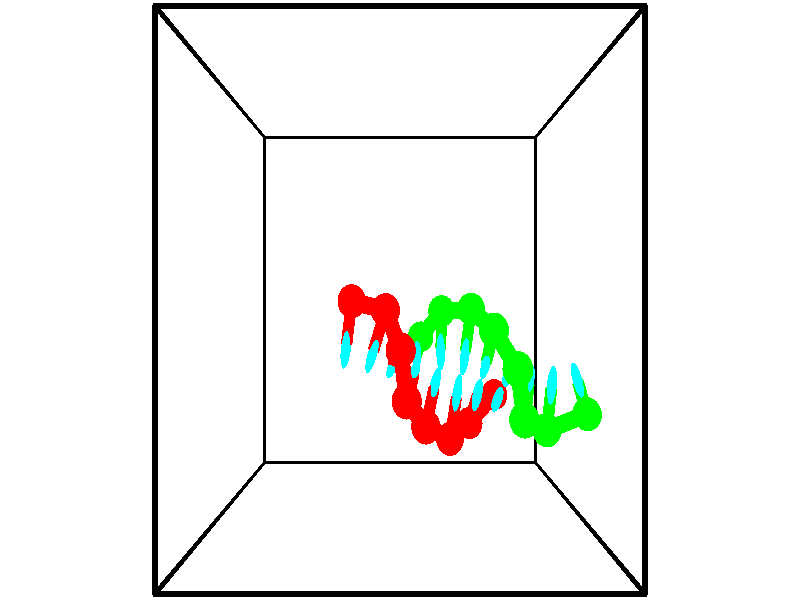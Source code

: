 // switches for output
#declare DRAW_BASES = 1; // possible values are 0, 1; only relevant for DNA ribbons
#declare DRAW_BASES_TYPE = 3; // possible values are 1, 2, 3; only relevant for DNA ribbons
#declare DRAW_FOG = 0; // set to 1 to enable fog

#include "colors.inc"

#include "transforms.inc"
background { rgb <1, 1, 1>}

#default {
   normal{
       ripples 0.25
       frequency 0.20
       turbulence 0.2
       lambda 5
   }
	finish {
		phong 0.1
		phong_size 40.
	}
}

// original window dimensions: 1024x640


// camera settings

camera {
	sky <-0, 1, 0>
	up <-0, 1, 0>
	right 1.6 * <1, 0, 0>
	location <2.5, 2.5, 11.1562>
	look_at <2.5, 2.5, 2.5>
	direction <0, 0, -8.6562>
	angle 67.0682
}


# declare cpy_camera_pos = <2.5, 2.5, 11.1562>;
# if (DRAW_FOG = 1)
fog {
	fog_type 2
	up vnormalize(cpy_camera_pos)
	color rgbt<1,1,1,0.3>
	distance 1e-5
	fog_alt 3e-3
	fog_offset 4
}
# end


// LIGHTS

# declare lum = 6;
global_settings {
	ambient_light rgb lum * <0.05, 0.05, 0.05>
	max_trace_level 15
}# declare cpy_direct_light_amount = 0.25;
light_source
{	1000 * <-1, -1, 1>,
	rgb lum * cpy_direct_light_amount
	parallel
}

light_source
{	1000 * <1, 1, -1>,
	rgb lum * cpy_direct_light_amount
	parallel
}

// strand 0

// nucleotide -1

// particle -1
sphere {
	<1.649326, 2.481539, 0.506185> 0.250000
	pigment { color rgbt <1,0,0,0> }
	no_shadow
}
cylinder {
	<1.591465, 2.085747, 0.505629>,  <1.556749, 1.848271, 0.505294>, 0.100000
	pigment { color rgbt <1,0,0,0> }
	no_shadow
}
cylinder {
	<1.591465, 2.085747, 0.505629>,  <1.649326, 2.481539, 0.506185>, 0.100000
	pigment { color rgbt <1,0,0,0> }
	no_shadow
}

// particle -1
sphere {
	<1.591465, 2.085747, 0.505629> 0.100000
	pigment { color rgbt <1,0,0,0> }
	no_shadow
}
sphere {
	0, 1
	scale<0.080000,0.200000,0.300000>
	matrix <0.982128, -0.143748, 0.121499,
		-0.120421, 0.016208, 0.992591,
		-0.144652, -0.989482, -0.001392,
		1.548069, 1.788902, 0.505211>
	pigment { color rgbt <0,1,1,0> }
	no_shadow
}
cylinder {
	<2.250374, 2.349693, 0.672472>,  <1.649326, 2.481539, 0.506185>, 0.130000
	pigment { color rgbt <1,0,0,0> }
	no_shadow
}

// nucleotide -1

// particle -1
sphere {
	<2.250374, 2.349693, 0.672472> 0.250000
	pigment { color rgbt <1,0,0,0> }
	no_shadow
}
cylinder {
	<2.115128, 1.982460, 0.589716>,  <2.033979, 1.762120, 0.540062>, 0.100000
	pigment { color rgbt <1,0,0,0> }
	no_shadow
}
cylinder {
	<2.115128, 1.982460, 0.589716>,  <2.250374, 2.349693, 0.672472>, 0.100000
	pigment { color rgbt <1,0,0,0> }
	no_shadow
}

// particle -1
sphere {
	<2.115128, 1.982460, 0.589716> 0.100000
	pigment { color rgbt <1,0,0,0> }
	no_shadow
}
sphere {
	0, 1
	scale<0.080000,0.200000,0.300000>
	matrix <0.939965, -0.318636, -0.122212,
		0.046278, -0.235791, 0.970701,
		-0.338117, -0.918081, -0.206890,
		2.013692, 1.707036, 0.527649>
	pigment { color rgbt <0,1,1,0> }
	no_shadow
}
cylinder {
	<2.511255, 1.804436, 1.149643>,  <2.250374, 2.349693, 0.672472>, 0.130000
	pigment { color rgbt <1,0,0,0> }
	no_shadow
}

// nucleotide -1

// particle -1
sphere {
	<2.511255, 1.804436, 1.149643> 0.250000
	pigment { color rgbt <1,0,0,0> }
	no_shadow
}
cylinder {
	<2.435211, 1.655334, 0.786345>,  <2.389585, 1.565874, 0.568365>, 0.100000
	pigment { color rgbt <1,0,0,0> }
	no_shadow
}
cylinder {
	<2.435211, 1.655334, 0.786345>,  <2.511255, 1.804436, 1.149643>, 0.100000
	pigment { color rgbt <1,0,0,0> }
	no_shadow
}

// particle -1
sphere {
	<2.435211, 1.655334, 0.786345> 0.100000
	pigment { color rgbt <1,0,0,0> }
	no_shadow
}
sphere {
	0, 1
	scale<0.080000,0.200000,0.300000>
	matrix <0.895466, -0.445104, -0.004759,
		-0.402490, -0.814209, 0.418407,
		-0.190109, -0.372754, -0.908247,
		2.378178, 1.543508, 0.513870>
	pigment { color rgbt <0,1,1,0> }
	no_shadow
}
cylinder {
	<2.611714, 1.096673, 1.116577>,  <2.511255, 1.804436, 1.149643>, 0.130000
	pigment { color rgbt <1,0,0,0> }
	no_shadow
}

// nucleotide -1

// particle -1
sphere {
	<2.611714, 1.096673, 1.116577> 0.250000
	pigment { color rgbt <1,0,0,0> }
	no_shadow
}
cylinder {
	<2.692829, 1.281258, 0.771109>,  <2.741498, 1.392009, 0.563827>, 0.100000
	pigment { color rgbt <1,0,0,0> }
	no_shadow
}
cylinder {
	<2.692829, 1.281258, 0.771109>,  <2.611714, 1.096673, 1.116577>, 0.100000
	pigment { color rgbt <1,0,0,0> }
	no_shadow
}

// particle -1
sphere {
	<2.692829, 1.281258, 0.771109> 0.100000
	pigment { color rgbt <1,0,0,0> }
	no_shadow
}
sphere {
	0, 1
	scale<0.080000,0.200000,0.300000>
	matrix <0.945407, -0.322045, 0.049911,
		-0.255109, -0.826643, -0.501577,
		0.202789, 0.461462, -0.863672,
		2.753666, 1.419696, 0.512007>
	pigment { color rgbt <0,1,1,0> }
	no_shadow
}
cylinder {
	<2.941943, 0.688352, 0.800859>,  <2.611714, 1.096673, 1.116577>, 0.130000
	pigment { color rgbt <1,0,0,0> }
	no_shadow
}

// nucleotide -1

// particle -1
sphere {
	<2.941943, 0.688352, 0.800859> 0.250000
	pigment { color rgbt <1,0,0,0> }
	no_shadow
}
cylinder {
	<3.042358, 0.999550, 0.570484>,  <3.102608, 1.186269, 0.432259>, 0.100000
	pigment { color rgbt <1,0,0,0> }
	no_shadow
}
cylinder {
	<3.042358, 0.999550, 0.570484>,  <2.941943, 0.688352, 0.800859>, 0.100000
	pigment { color rgbt <1,0,0,0> }
	no_shadow
}

// particle -1
sphere {
	<3.042358, 0.999550, 0.570484> 0.100000
	pigment { color rgbt <1,0,0,0> }
	no_shadow
}
sphere {
	0, 1
	scale<0.080000,0.200000,0.300000>
	matrix <0.945182, -0.325379, -0.027548,
		-0.208830, -0.537449, -0.817030,
		0.251039, 0.777995, -0.575936,
		3.117670, 1.232948, 0.397703>
	pigment { color rgbt <0,1,1,0> }
	no_shadow
}
cylinder {
	<3.401023, 0.408465, 0.249288>,  <2.941943, 0.688352, 0.800859>, 0.130000
	pigment { color rgbt <1,0,0,0> }
	no_shadow
}

// nucleotide -1

// particle -1
sphere {
	<3.401023, 0.408465, 0.249288> 0.250000
	pigment { color rgbt <1,0,0,0> }
	no_shadow
}
cylinder {
	<3.473854, 0.801445, 0.265491>,  <3.517553, 1.037233, 0.275213>, 0.100000
	pigment { color rgbt <1,0,0,0> }
	no_shadow
}
cylinder {
	<3.473854, 0.801445, 0.265491>,  <3.401023, 0.408465, 0.249288>, 0.100000
	pigment { color rgbt <1,0,0,0> }
	no_shadow
}

// particle -1
sphere {
	<3.473854, 0.801445, 0.265491> 0.100000
	pigment { color rgbt <1,0,0,0> }
	no_shadow
}
sphere {
	0, 1
	scale<0.080000,0.200000,0.300000>
	matrix <0.982401, -0.183506, 0.034831,
		0.041653, 0.033454, -0.998572,
		0.182079, 0.982449, 0.040508,
		3.528478, 1.096180, 0.277644>
	pigment { color rgbt <0,1,1,0> }
	no_shadow
}
cylinder {
	<3.816056, 0.552812, -0.316734>,  <3.401023, 0.408465, 0.249288>, 0.130000
	pigment { color rgbt <1,0,0,0> }
	no_shadow
}

// nucleotide -1

// particle -1
sphere {
	<3.816056, 0.552812, -0.316734> 0.250000
	pigment { color rgbt <1,0,0,0> }
	no_shadow
}
cylinder {
	<3.868809, 0.842033, -0.045500>,  <3.900460, 1.015566, 0.117241>, 0.100000
	pigment { color rgbt <1,0,0,0> }
	no_shadow
}
cylinder {
	<3.868809, 0.842033, -0.045500>,  <3.816056, 0.552812, -0.316734>, 0.100000
	pigment { color rgbt <1,0,0,0> }
	no_shadow
}

// particle -1
sphere {
	<3.868809, 0.842033, -0.045500> 0.100000
	pigment { color rgbt <1,0,0,0> }
	no_shadow
}
sphere {
	0, 1
	scale<0.080000,0.200000,0.300000>
	matrix <0.980172, -0.197177, 0.019617,
		0.147887, 0.662053, -0.734722,
		0.131882, 0.723054, 0.678085,
		3.908373, 1.058950, 0.157926>
	pigment { color rgbt <0,1,1,0> }
	no_shadow
}
cylinder {
	<4.338239, 0.961793, -0.614177>,  <3.816056, 0.552812, -0.316734>, 0.130000
	pigment { color rgbt <1,0,0,0> }
	no_shadow
}

// nucleotide -1

// particle -1
sphere {
	<4.338239, 0.961793, -0.614177> 0.250000
	pigment { color rgbt <1,0,0,0> }
	no_shadow
}
cylinder {
	<4.308811, 0.972847, -0.215414>,  <4.291154, 0.979479, 0.023844>, 0.100000
	pigment { color rgbt <1,0,0,0> }
	no_shadow
}
cylinder {
	<4.308811, 0.972847, -0.215414>,  <4.338239, 0.961793, -0.614177>, 0.100000
	pigment { color rgbt <1,0,0,0> }
	no_shadow
}

// particle -1
sphere {
	<4.308811, 0.972847, -0.215414> 0.100000
	pigment { color rgbt <1,0,0,0> }
	no_shadow
}
sphere {
	0, 1
	scale<0.080000,0.200000,0.300000>
	matrix <0.912796, -0.400806, 0.078473,
		0.401735, 0.915746, 0.004261,
		-0.073569, 0.027635, 0.996907,
		4.286740, 0.981138, 0.083658>
	pigment { color rgbt <0,1,1,0> }
	no_shadow
}
// strand 1

// nucleotide -1

// particle -1
sphere {
	<5.836966, 0.804365, 0.391896> 0.250000
	pigment { color rgbt <0,1,0,0> }
	no_shadow
}
cylinder {
	<5.680336, 1.114532, 0.590044>,  <5.586358, 1.300633, 0.708933>, 0.100000
	pigment { color rgbt <0,1,0,0> }
	no_shadow
}
cylinder {
	<5.680336, 1.114532, 0.590044>,  <5.836966, 0.804365, 0.391896>, 0.100000
	pigment { color rgbt <0,1,0,0> }
	no_shadow
}

// particle -1
sphere {
	<5.680336, 1.114532, 0.590044> 0.100000
	pigment { color rgbt <0,1,0,0> }
	no_shadow
}
sphere {
	0, 1
	scale<0.080000,0.200000,0.300000>
	matrix <-0.918282, -0.295068, -0.263995,
		-0.058539, -0.558264, 0.827595,
		-0.391576, 0.775420, 0.495371,
		5.562863, 1.347158, 0.738655>
	pigment { color rgbt <0,1,1,0> }
	no_shadow
}
cylinder {
	<5.101152, 0.577165, 0.454760>,  <5.836966, 0.804365, 0.391896>, 0.130000
	pigment { color rgbt <0,1,0,0> }
	no_shadow
}

// nucleotide -1

// particle -1
sphere {
	<5.101152, 0.577165, 0.454760> 0.250000
	pigment { color rgbt <0,1,0,0> }
	no_shadow
}
cylinder {
	<5.127884, 0.964340, 0.551617>,  <5.143923, 1.196645, 0.609730>, 0.100000
	pigment { color rgbt <0,1,0,0> }
	no_shadow
}
cylinder {
	<5.127884, 0.964340, 0.551617>,  <5.101152, 0.577165, 0.454760>, 0.100000
	pigment { color rgbt <0,1,0,0> }
	no_shadow
}

// particle -1
sphere {
	<5.127884, 0.964340, 0.551617> 0.100000
	pigment { color rgbt <0,1,0,0> }
	no_shadow
}
sphere {
	0, 1
	scale<0.080000,0.200000,0.300000>
	matrix <-0.985550, 0.101894, -0.135308,
		-0.155642, -0.229600, 0.960760,
		0.066829, 0.967937, 0.242141,
		5.147933, 1.254721, 0.624259>
	pigment { color rgbt <0,1,1,0> }
	no_shadow
}
cylinder {
	<4.582826, 0.822107, 1.052172>,  <5.101152, 0.577165, 0.454760>, 0.130000
	pigment { color rgbt <0,1,0,0> }
	no_shadow
}

// nucleotide -1

// particle -1
sphere {
	<4.582826, 0.822107, 1.052172> 0.250000
	pigment { color rgbt <0,1,0,0> }
	no_shadow
}
cylinder {
	<4.684921, 1.099342, 0.782511>,  <4.746179, 1.265683, 0.620714>, 0.100000
	pigment { color rgbt <0,1,0,0> }
	no_shadow
}
cylinder {
	<4.684921, 1.099342, 0.782511>,  <4.582826, 0.822107, 1.052172>, 0.100000
	pigment { color rgbt <0,1,0,0> }
	no_shadow
}

// particle -1
sphere {
	<4.684921, 1.099342, 0.782511> 0.100000
	pigment { color rgbt <0,1,0,0> }
	no_shadow
}
sphere {
	0, 1
	scale<0.080000,0.200000,0.300000>
	matrix <-0.961793, 0.253417, -0.103607,
		0.099033, 0.674840, 0.731289,
		0.255239, 0.693088, -0.674153,
		4.761493, 1.307269, 0.580265>
	pigment { color rgbt <0,1,1,0> }
	no_shadow
}
cylinder {
	<4.445450, 1.546163, 1.189780>,  <4.582826, 0.822107, 1.052172>, 0.130000
	pigment { color rgbt <0,1,0,0> }
	no_shadow
}

// nucleotide -1

// particle -1
sphere {
	<4.445450, 1.546163, 1.189780> 0.250000
	pigment { color rgbt <0,1,0,0> }
	no_shadow
}
cylinder {
	<4.430321, 1.468391, 0.797705>,  <4.421243, 1.421728, 0.562460>, 0.100000
	pigment { color rgbt <0,1,0,0> }
	no_shadow
}
cylinder {
	<4.430321, 1.468391, 0.797705>,  <4.445450, 1.546163, 1.189780>, 0.100000
	pigment { color rgbt <0,1,0,0> }
	no_shadow
}

// particle -1
sphere {
	<4.430321, 1.468391, 0.797705> 0.100000
	pigment { color rgbt <0,1,0,0> }
	no_shadow
}
sphere {
	0, 1
	scale<0.080000,0.200000,0.300000>
	matrix <-0.930041, 0.365624, -0.036636,
		0.365504, 0.910230, -0.194650,
		-0.037821, -0.194423, -0.980189,
		4.418973, 1.410063, 0.503649>
	pigment { color rgbt <0,1,1,0> }
	no_shadow
}
cylinder {
	<4.085965, 2.073871, 0.961734>,  <4.445450, 1.546163, 1.189780>, 0.130000
	pigment { color rgbt <0,1,0,0> }
	no_shadow
}

// nucleotide -1

// particle -1
sphere {
	<4.085965, 2.073871, 0.961734> 0.250000
	pigment { color rgbt <0,1,0,0> }
	no_shadow
}
cylinder {
	<4.049355, 1.786598, 0.685810>,  <4.027388, 1.614234, 0.520256>, 0.100000
	pigment { color rgbt <0,1,0,0> }
	no_shadow
}
cylinder {
	<4.049355, 1.786598, 0.685810>,  <4.085965, 2.073871, 0.961734>, 0.100000
	pigment { color rgbt <0,1,0,0> }
	no_shadow
}

// particle -1
sphere {
	<4.049355, 1.786598, 0.685810> 0.100000
	pigment { color rgbt <0,1,0,0> }
	no_shadow
}
sphere {
	0, 1
	scale<0.080000,0.200000,0.300000>
	matrix <-0.948441, 0.273964, -0.159389,
		0.303453, 0.639655, -0.706228,
		-0.091527, -0.718182, -0.689810,
		4.021896, 1.571144, 0.478867>
	pigment { color rgbt <0,1,1,0> }
	no_shadow
}
cylinder {
	<3.781900, 2.359062, 0.274541>,  <4.085965, 2.073871, 0.961734>, 0.130000
	pigment { color rgbt <0,1,0,0> }
	no_shadow
}

// nucleotide -1

// particle -1
sphere {
	<3.781900, 2.359062, 0.274541> 0.250000
	pigment { color rgbt <0,1,0,0> }
	no_shadow
}
cylinder {
	<3.716301, 1.964661, 0.286566>,  <3.676941, 1.728020, 0.293781>, 0.100000
	pigment { color rgbt <0,1,0,0> }
	no_shadow
}
cylinder {
	<3.716301, 1.964661, 0.286566>,  <3.781900, 2.359062, 0.274541>, 0.100000
	pigment { color rgbt <0,1,0,0> }
	no_shadow
}

// particle -1
sphere {
	<3.716301, 1.964661, 0.286566> 0.100000
	pigment { color rgbt <0,1,0,0> }
	no_shadow
}
sphere {
	0, 1
	scale<0.080000,0.200000,0.300000>
	matrix <-0.973889, 0.156983, -0.163998,
		0.156983, -0.056173, -0.986002,
		0.163998, 0.986002, -0.030062,
		3.667101, 1.668860, 0.295584>
	pigment { color rgbt <0,1,1,0> }
	no_shadow
}
cylinder {
	<3.281230, 2.324754, -0.205590>,  <3.781900, 2.359062, 0.274541>, 0.130000
	pigment { color rgbt <0,1,0,0> }
	no_shadow
}

// nucleotide -1

// particle -1
sphere {
	<3.281230, 2.324754, -0.205590> 0.250000
	pigment { color rgbt <0,1,0,0> }
	no_shadow
}
cylinder {
	<3.260468, 1.976624, -0.009697>,  <3.248010, 1.767745, 0.107839>, 0.100000
	pigment { color rgbt <0,1,0,0> }
	no_shadow
}
cylinder {
	<3.260468, 1.976624, -0.009697>,  <3.281230, 2.324754, -0.205590>, 0.100000
	pigment { color rgbt <0,1,0,0> }
	no_shadow
}

// particle -1
sphere {
	<3.260468, 1.976624, -0.009697> 0.100000
	pigment { color rgbt <0,1,0,0> }
	no_shadow
}
sphere {
	0, 1
	scale<0.080000,0.200000,0.300000>
	matrix <-0.990846, -0.016314, -0.134011,
		0.124622, -0.492205, -0.861512,
		-0.051907, -0.870326, 0.489732,
		3.244895, 1.715526, 0.137223>
	pigment { color rgbt <0,1,1,0> }
	no_shadow
}
cylinder {
	<2.903937, 1.900468, -0.645943>,  <3.281230, 2.324754, -0.205590>, 0.130000
	pigment { color rgbt <0,1,0,0> }
	no_shadow
}

// nucleotide -1

// particle -1
sphere {
	<2.903937, 1.900468, -0.645943> 0.250000
	pigment { color rgbt <0,1,0,0> }
	no_shadow
}
cylinder {
	<2.851364, 1.754974, -0.277069>,  <2.819821, 1.667678, -0.055745>, 0.100000
	pigment { color rgbt <0,1,0,0> }
	no_shadow
}
cylinder {
	<2.851364, 1.754974, -0.277069>,  <2.903937, 1.900468, -0.645943>, 0.100000
	pigment { color rgbt <0,1,0,0> }
	no_shadow
}

// particle -1
sphere {
	<2.851364, 1.754974, -0.277069> 0.100000
	pigment { color rgbt <0,1,0,0> }
	no_shadow
}
sphere {
	0, 1
	scale<0.080000,0.200000,0.300000>
	matrix <-0.988459, -0.022607, -0.149794,
		0.075333, -0.931228, -0.356565,
		-0.131432, -0.363734, 0.922184,
		2.811935, 1.645854, -0.000414>
	pigment { color rgbt <0,1,1,0> }
	no_shadow
}
// box output
cylinder {
	<0.000000, 0.000000, 0.000000>,  <5.000000, 0.000000, 0.000000>, 0.025000
	pigment { color rgbt <0,0,0,0> }
	no_shadow
}
cylinder {
	<0.000000, 0.000000, 0.000000>,  <0.000000, 5.000000, 0.000000>, 0.025000
	pigment { color rgbt <0,0,0,0> }
	no_shadow
}
cylinder {
	<0.000000, 0.000000, 0.000000>,  <0.000000, 0.000000, 5.000000>, 0.025000
	pigment { color rgbt <0,0,0,0> }
	no_shadow
}
cylinder {
	<5.000000, 5.000000, 5.000000>,  <0.000000, 5.000000, 5.000000>, 0.025000
	pigment { color rgbt <0,0,0,0> }
	no_shadow
}
cylinder {
	<5.000000, 5.000000, 5.000000>,  <5.000000, 0.000000, 5.000000>, 0.025000
	pigment { color rgbt <0,0,0,0> }
	no_shadow
}
cylinder {
	<5.000000, 5.000000, 5.000000>,  <5.000000, 5.000000, 0.000000>, 0.025000
	pigment { color rgbt <0,0,0,0> }
	no_shadow
}
cylinder {
	<0.000000, 0.000000, 5.000000>,  <0.000000, 5.000000, 5.000000>, 0.025000
	pigment { color rgbt <0,0,0,0> }
	no_shadow
}
cylinder {
	<0.000000, 0.000000, 5.000000>,  <5.000000, 0.000000, 5.000000>, 0.025000
	pigment { color rgbt <0,0,0,0> }
	no_shadow
}
cylinder {
	<5.000000, 5.000000, 0.000000>,  <0.000000, 5.000000, 0.000000>, 0.025000
	pigment { color rgbt <0,0,0,0> }
	no_shadow
}
cylinder {
	<5.000000, 5.000000, 0.000000>,  <5.000000, 0.000000, 0.000000>, 0.025000
	pigment { color rgbt <0,0,0,0> }
	no_shadow
}
cylinder {
	<5.000000, 0.000000, 5.000000>,  <5.000000, 0.000000, 0.000000>, 0.025000
	pigment { color rgbt <0,0,0,0> }
	no_shadow
}
cylinder {
	<0.000000, 5.000000, 0.000000>,  <0.000000, 5.000000, 5.000000>, 0.025000
	pigment { color rgbt <0,0,0,0> }
	no_shadow
}
// end of box output
